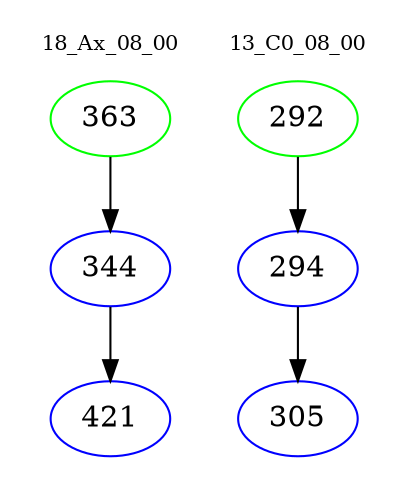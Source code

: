 digraph{
subgraph cluster_0 {
color = white
label = "18_Ax_08_00";
fontsize=10;
T0_363 [label="363", color="green"]
T0_363 -> T0_344 [color="black"]
T0_344 [label="344", color="blue"]
T0_344 -> T0_421 [color="black"]
T0_421 [label="421", color="blue"]
}
subgraph cluster_1 {
color = white
label = "13_C0_08_00";
fontsize=10;
T1_292 [label="292", color="green"]
T1_292 -> T1_294 [color="black"]
T1_294 [label="294", color="blue"]
T1_294 -> T1_305 [color="black"]
T1_305 [label="305", color="blue"]
}
}
